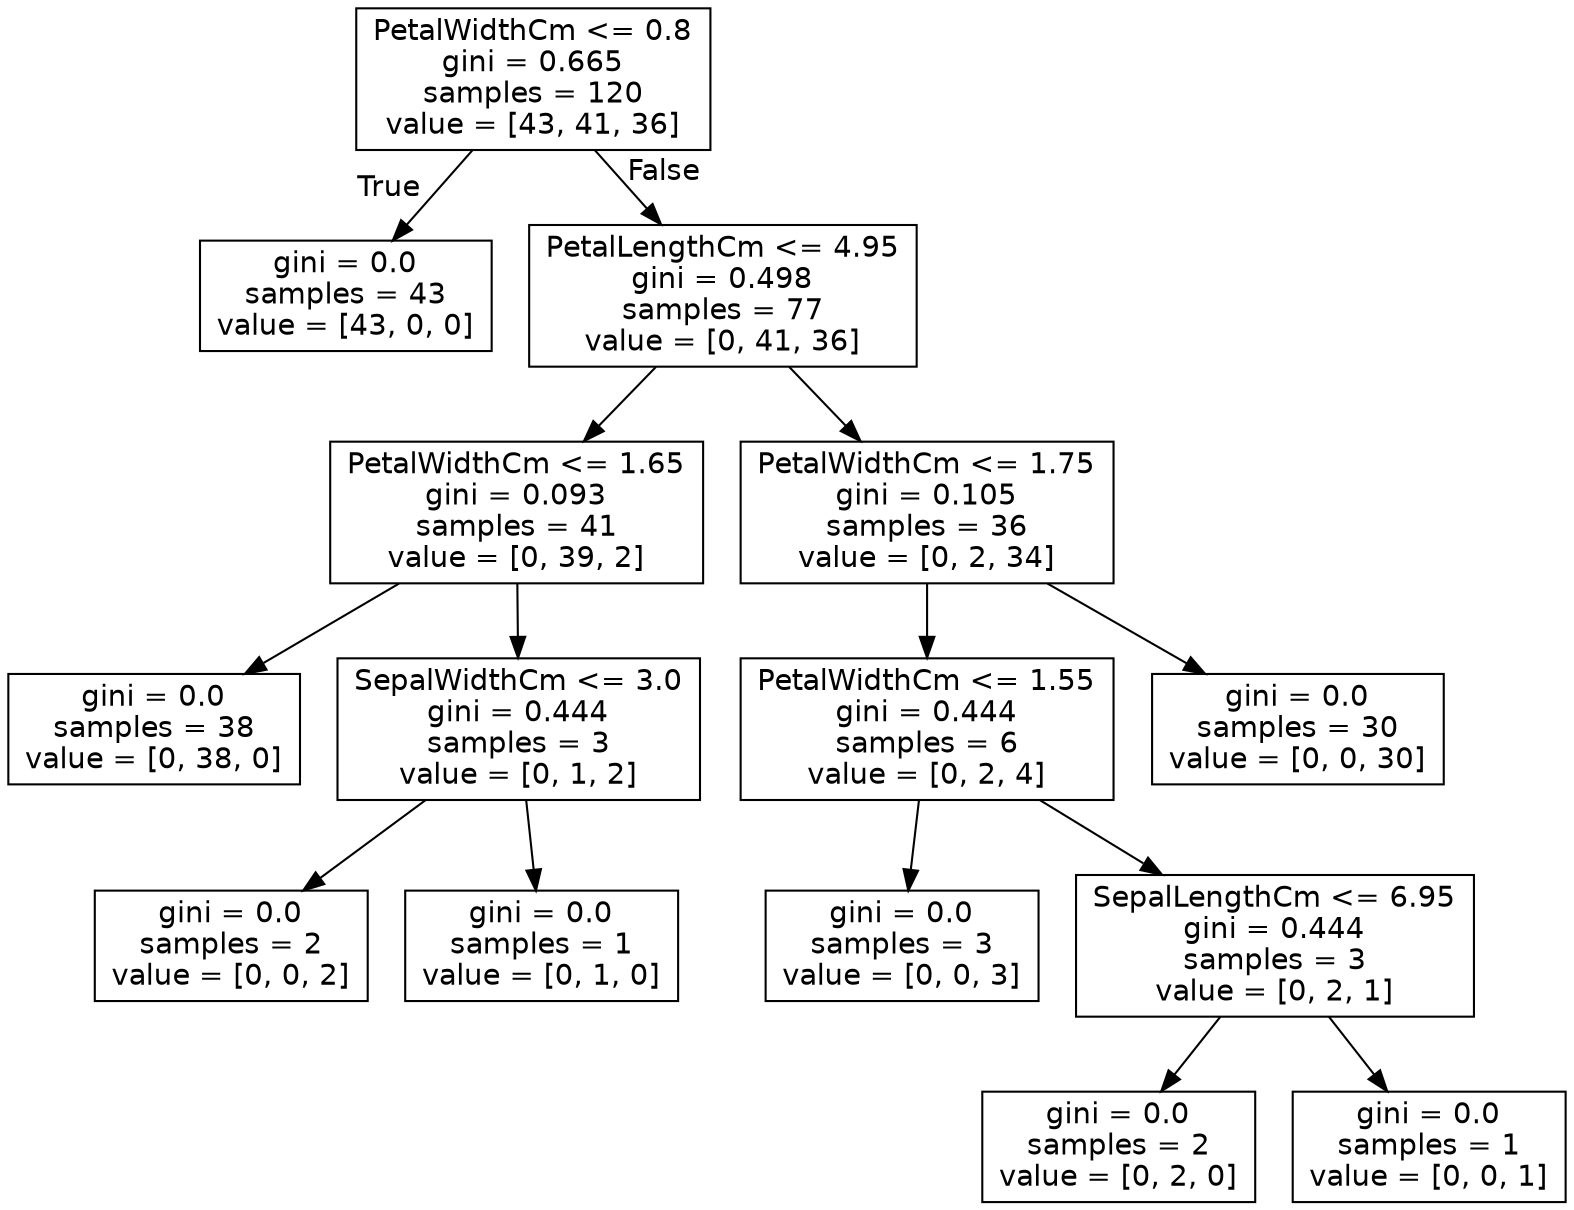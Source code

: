 digraph Tree {
node [shape=box, fontname="helvetica"] ;
edge [fontname="helvetica"] ;
0 [label="PetalWidthCm <= 0.8\ngini = 0.665\nsamples = 120\nvalue = [43, 41, 36]"] ;
1 [label="gini = 0.0\nsamples = 43\nvalue = [43, 0, 0]"] ;
0 -> 1 [labeldistance=2.5, labelangle=45, headlabel="True"] ;
2 [label="PetalLengthCm <= 4.95\ngini = 0.498\nsamples = 77\nvalue = [0, 41, 36]"] ;
0 -> 2 [labeldistance=2.5, labelangle=-45, headlabel="False"] ;
3 [label="PetalWidthCm <= 1.65\ngini = 0.093\nsamples = 41\nvalue = [0, 39, 2]"] ;
2 -> 3 ;
4 [label="gini = 0.0\nsamples = 38\nvalue = [0, 38, 0]"] ;
3 -> 4 ;
5 [label="SepalWidthCm <= 3.0\ngini = 0.444\nsamples = 3\nvalue = [0, 1, 2]"] ;
3 -> 5 ;
6 [label="gini = 0.0\nsamples = 2\nvalue = [0, 0, 2]"] ;
5 -> 6 ;
7 [label="gini = 0.0\nsamples = 1\nvalue = [0, 1, 0]"] ;
5 -> 7 ;
8 [label="PetalWidthCm <= 1.75\ngini = 0.105\nsamples = 36\nvalue = [0, 2, 34]"] ;
2 -> 8 ;
9 [label="PetalWidthCm <= 1.55\ngini = 0.444\nsamples = 6\nvalue = [0, 2, 4]"] ;
8 -> 9 ;
10 [label="gini = 0.0\nsamples = 3\nvalue = [0, 0, 3]"] ;
9 -> 10 ;
11 [label="SepalLengthCm <= 6.95\ngini = 0.444\nsamples = 3\nvalue = [0, 2, 1]"] ;
9 -> 11 ;
12 [label="gini = 0.0\nsamples = 2\nvalue = [0, 2, 0]"] ;
11 -> 12 ;
13 [label="gini = 0.0\nsamples = 1\nvalue = [0, 0, 1]"] ;
11 -> 13 ;
14 [label="gini = 0.0\nsamples = 30\nvalue = [0, 0, 30]"] ;
8 -> 14 ;
}